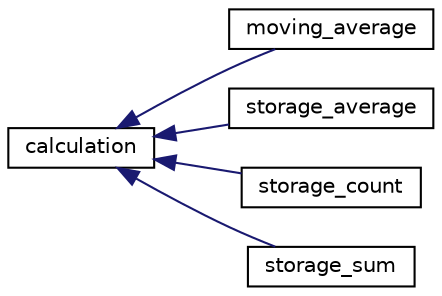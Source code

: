 digraph "Graphical Class Hierarchy"
{
 // LATEX_PDF_SIZE
  edge [fontname="Helvetica",fontsize="10",labelfontname="Helvetica",labelfontsize="10"];
  node [fontname="Helvetica",fontsize="10",shape=record];
  rankdir="LR";
  Node0 [label="calculation",height=0.2,width=0.4,color="black", fillcolor="white", style="filled",URL="$classcalculation.html",tooltip="The calculation class represents a generic calculation."];
  Node0 -> Node1 [dir="back",color="midnightblue",fontsize="10",style="solid",fontname="Helvetica"];
  Node1 [label="moving_average",height=0.2,width=0.4,color="black", fillcolor="white", style="filled",URL="$classmoving__average.html",tooltip="The moving_average class calculates the moving average of data."];
  Node0 -> Node2 [dir="back",color="midnightblue",fontsize="10",style="solid",fontname="Helvetica"];
  Node2 [label="storage_average",height=0.2,width=0.4,color="black", fillcolor="white", style="filled",URL="$classstorage__average.html",tooltip="The storage_average class calculates the average of data."];
  Node0 -> Node3 [dir="back",color="midnightblue",fontsize="10",style="solid",fontname="Helvetica"];
  Node3 [label="storage_count",height=0.2,width=0.4,color="black", fillcolor="white", style="filled",URL="$classstorage__count.html",tooltip="The storage_count class counts the amount of data members stored in a storage_type object."];
  Node0 -> Node4 [dir="back",color="midnightblue",fontsize="10",style="solid",fontname="Helvetica"];
  Node4 [label="storage_sum",height=0.2,width=0.4,color="black", fillcolor="white", style="filled",URL="$classstorage__sum.html",tooltip="The storage_sum class calculates the sum of data."];
}
